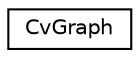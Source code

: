 digraph "Graphical Class Hierarchy"
{
 // LATEX_PDF_SIZE
  edge [fontname="Helvetica",fontsize="10",labelfontname="Helvetica",labelfontsize="10"];
  node [fontname="Helvetica",fontsize="10",shape=record];
  rankdir="LR";
  Node0 [label="CvGraph",height=0.2,width=0.4,color="black", fillcolor="white", style="filled",URL="$struct_cv_graph.html",tooltip=" "];
}
